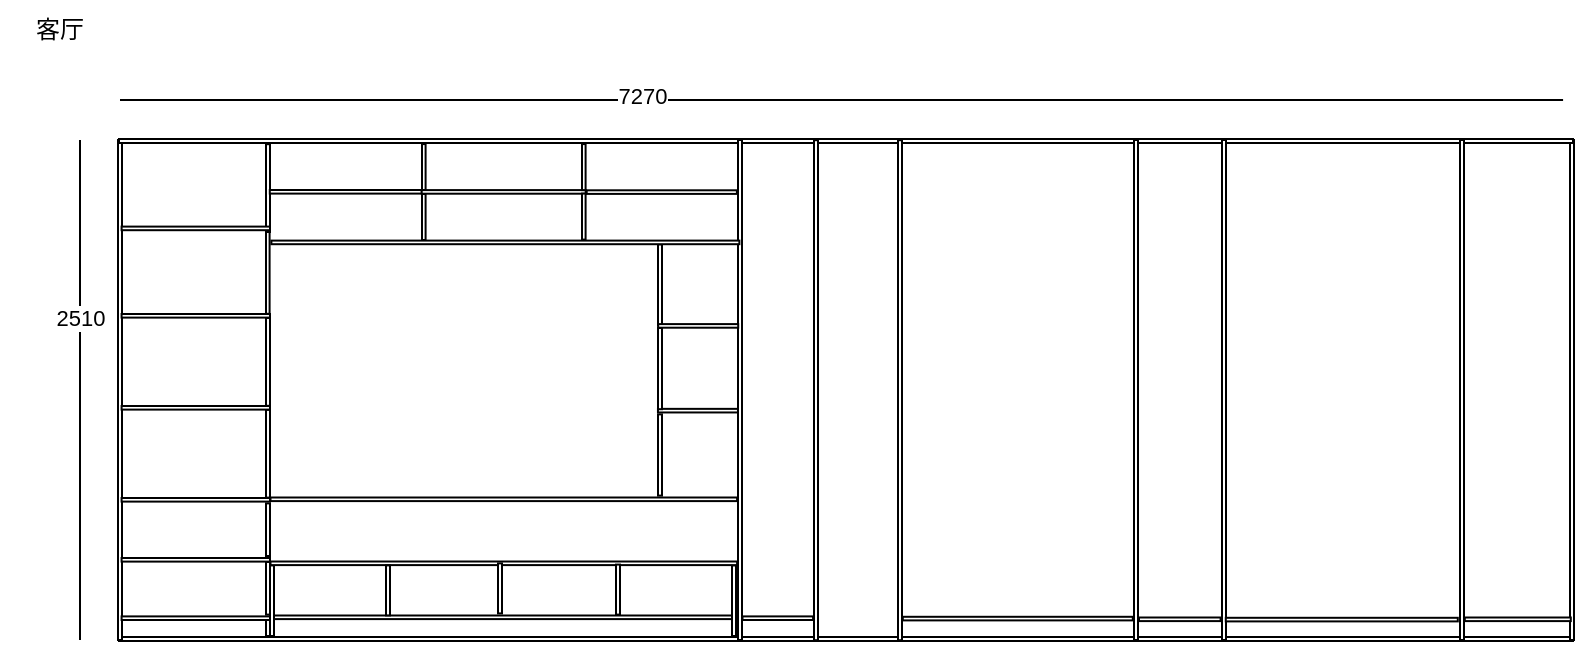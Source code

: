 <mxfile>
    <diagram id="WkoOyQL_onMO1ubSj4pm" name="第 1 页">
        <mxGraphModel dx="779" dy="1734" grid="1" gridSize="10" guides="1" tooltips="1" connect="1" arrows="1" fold="1" page="1" pageScale="1" pageWidth="827" pageHeight="1169" math="0" shadow="0">
            <root>
                <mxCell id="0"/>
                <mxCell id="1" parent="0"/>
                <mxCell id="10" value="" style="rounded=0;whiteSpace=wrap;html=1;rotation=90;movable=0;resizable=0;rotatable=0;deletable=0;editable=0;connectable=0;" vertex="1" parent="1">
                    <mxGeometry x="422" y="-74" width="2" height="727" as="geometry"/>
                </mxCell>
                <mxCell id="2" value="客厅" style="text;html=1;strokeColor=none;fillColor=none;align=center;verticalAlign=middle;whiteSpace=wrap;rounded=0;" vertex="1" parent="1">
                    <mxGeometry y="-30" width="60" height="30" as="geometry"/>
                </mxCell>
                <mxCell id="5" value="" style="rounded=0;whiteSpace=wrap;html=1;movable=0;resizable=0;rotatable=0;deletable=0;editable=0;connectable=0;" vertex="1" parent="1">
                    <mxGeometry x="59" y="40" width="2" height="250" as="geometry"/>
                </mxCell>
                <mxCell id="9" value="" style="rounded=0;whiteSpace=wrap;html=1;movable=0;resizable=0;rotatable=0;deletable=0;editable=0;connectable=0;" vertex="1" parent="1">
                    <mxGeometry x="785" y="40" width="2" height="250" as="geometry"/>
                </mxCell>
                <mxCell id="6" value="" style="rounded=0;whiteSpace=wrap;html=1;rotation=90;movable=0;resizable=0;rotatable=0;deletable=0;editable=0;connectable=0;" vertex="1" parent="1">
                    <mxGeometry x="422" y="-323" width="2" height="727" as="geometry"/>
                </mxCell>
                <mxCell id="13" value="" style="rounded=0;whiteSpace=wrap;html=1;rotation=90;movable=0;resizable=0;rotatable=0;deletable=0;editable=0;connectable=0;" vertex="1" parent="1">
                    <mxGeometry x="97" y="242" width="1.8" height="74.2" as="geometry"/>
                </mxCell>
                <mxCell id="15" value="" style="rounded=0;whiteSpace=wrap;html=1;rotation=-180;movable=0;resizable=0;rotatable=0;deletable=0;editable=0;connectable=0;" vertex="1" parent="1">
                    <mxGeometry x="133" y="280" width="2" height="8" as="geometry"/>
                </mxCell>
                <mxCell id="18" value="" style="rounded=0;whiteSpace=wrap;html=1;rotation=-180;movable=0;resizable=0;rotatable=0;deletable=0;editable=0;connectable=0;" vertex="1" parent="1">
                    <mxGeometry x="133" y="251" width="2" height="26.3" as="geometry"/>
                </mxCell>
                <mxCell id="19" value="" style="rounded=0;whiteSpace=wrap;html=1;rotation=-180;movable=0;resizable=0;rotatable=0;deletable=0;editable=0;connectable=0;" vertex="1" parent="1">
                    <mxGeometry x="133" y="221.7" width="2" height="26.3" as="geometry"/>
                </mxCell>
                <mxCell id="21" value="" style="rounded=0;whiteSpace=wrap;html=1;rotation=-180;movable=0;resizable=0;rotatable=0;deletable=0;editable=0;connectable=0;" vertex="1" parent="1">
                    <mxGeometry x="133" y="174.9" width="2" height="43.9" as="geometry"/>
                </mxCell>
                <mxCell id="22" value="" style="rounded=0;whiteSpace=wrap;html=1;rotation=-180;movable=0;resizable=0;rotatable=0;deletable=0;editable=0;connectable=0;" vertex="1" parent="1">
                    <mxGeometry x="133" y="129.0" width="2" height="43.9" as="geometry"/>
                </mxCell>
                <mxCell id="23" value="" style="rounded=0;whiteSpace=wrap;html=1;rotation=-180;movable=0;resizable=0;rotatable=0;deletable=0;editable=0;connectable=0;" vertex="1" parent="1">
                    <mxGeometry x="133" y="83.0" width="1.8" height="43.9" as="geometry"/>
                </mxCell>
                <mxCell id="24" value="" style="rounded=0;whiteSpace=wrap;html=1;rotation=-180;movable=0;resizable=0;rotatable=0;deletable=0;editable=0;connectable=0;" vertex="1" parent="1">
                    <mxGeometry x="133" y="42.1" width="2" height="43.9" as="geometry"/>
                </mxCell>
                <mxCell id="25" value="" style="rounded=0;whiteSpace=wrap;html=1;rotation=90;movable=0;resizable=0;rotatable=0;deletable=0;editable=0;connectable=0;" vertex="1" parent="1">
                    <mxGeometry x="97" y="212.8" width="1.8" height="74.2" as="geometry"/>
                </mxCell>
                <mxCell id="27" value="" style="rounded=0;whiteSpace=wrap;html=1;rotation=90;movable=0;resizable=0;rotatable=0;deletable=0;editable=0;connectable=0;" vertex="1" parent="1">
                    <mxGeometry x="97" y="182.8" width="1.8" height="74.2" as="geometry"/>
                </mxCell>
                <mxCell id="28" value="" style="rounded=0;whiteSpace=wrap;html=1;rotation=90;movable=0;resizable=0;rotatable=0;deletable=0;editable=0;connectable=0;" vertex="1" parent="1">
                    <mxGeometry x="97" y="136.8" width="1.8" height="74.2" as="geometry"/>
                </mxCell>
                <mxCell id="29" value="" style="rounded=0;whiteSpace=wrap;html=1;rotation=90;movable=0;resizable=0;rotatable=0;deletable=0;editable=0;connectable=0;" vertex="1" parent="1">
                    <mxGeometry x="97" y="90.8" width="1.8" height="74.2" as="geometry"/>
                </mxCell>
                <mxCell id="30" value="" style="rounded=0;whiteSpace=wrap;html=1;rotation=90;movable=0;resizable=0;rotatable=0;deletable=0;editable=0;connectable=0;" vertex="1" parent="1">
                    <mxGeometry x="97" y="47.1" width="1.8" height="74.2" as="geometry"/>
                </mxCell>
                <mxCell id="34" value="" style="endArrow=none;html=1;" edge="1" parent="1">
                    <mxGeometry width="50" height="50" relative="1" as="geometry">
                        <mxPoint x="40" y="290" as="sourcePoint"/>
                        <mxPoint x="40" y="40" as="targetPoint"/>
                    </mxGeometry>
                </mxCell>
                <mxCell id="35" value="2510" style="edgeLabel;html=1;align=center;verticalAlign=middle;resizable=0;points=[];" vertex="1" connectable="0" parent="34">
                    <mxGeometry x="0.323" y="2" relative="1" as="geometry">
                        <mxPoint x="2" y="4" as="offset"/>
                    </mxGeometry>
                </mxCell>
                <mxCell id="36" value="" style="endArrow=none;html=1;" edge="1" parent="1">
                    <mxGeometry width="50" height="50" relative="1" as="geometry">
                        <mxPoint x="60" y="20" as="sourcePoint"/>
                        <mxPoint x="781.538" y="20" as="targetPoint"/>
                    </mxGeometry>
                </mxCell>
                <mxCell id="37" value="7270" style="edgeLabel;html=1;align=center;verticalAlign=middle;resizable=0;points=[];" vertex="1" connectable="0" parent="36">
                    <mxGeometry x="-0.278" y="2" relative="1" as="geometry">
                        <mxPoint as="offset"/>
                    </mxGeometry>
                </mxCell>
                <mxCell id="38" value="" style="rounded=0;whiteSpace=wrap;html=1;rotation=90;movable=0;resizable=0;rotatable=0;deletable=0;editable=0;connectable=0;" vertex="1" parent="1">
                    <mxGeometry x="251" y="162" width="1.8" height="233.3" as="geometry"/>
                </mxCell>
                <mxCell id="40" value="" style="rounded=0;whiteSpace=wrap;html=1;movable=0;resizable=0;rotatable=0;deletable=0;editable=0;connectable=0;" vertex="1" parent="1">
                    <mxGeometry x="369" y="40" width="2" height="250" as="geometry"/>
                </mxCell>
                <mxCell id="41" value="" style="rounded=0;whiteSpace=wrap;html=1;rotation=90;movable=0;resizable=0;rotatable=0;deletable=0;editable=0;connectable=0;" vertex="1" parent="1">
                    <mxGeometry x="388" y="261.45" width="1.8" height="35.3" as="geometry"/>
                </mxCell>
                <mxCell id="43" value="" style="rounded=0;whiteSpace=wrap;html=1;movable=0;resizable=0;rotatable=0;deletable=0;editable=0;connectable=0;" vertex="1" parent="1">
                    <mxGeometry x="407" y="40.1" width="2" height="250" as="geometry"/>
                </mxCell>
                <mxCell id="44" value="" style="rounded=0;whiteSpace=wrap;html=1;movable=0;resizable=0;rotatable=0;deletable=0;editable=0;connectable=0;" vertex="1" parent="1">
                    <mxGeometry x="449" y="40.1" width="2" height="250" as="geometry"/>
                </mxCell>
                <mxCell id="47" value="" style="rounded=0;whiteSpace=wrap;html=1;rotation=90;movable=0;resizable=0;rotatable=0;deletable=0;editable=0;connectable=0;" vertex="1" parent="1">
                    <mxGeometry x="508" y="221.8" width="1.8" height="115" as="geometry"/>
                </mxCell>
                <mxCell id="48" value="" style="rounded=0;whiteSpace=wrap;html=1;movable=0;resizable=0;rotatable=0;deletable=0;editable=0;connectable=0;" vertex="1" parent="1">
                    <mxGeometry x="567" y="40" width="2" height="250" as="geometry"/>
                </mxCell>
                <mxCell id="49" value="" style="rounded=0;whiteSpace=wrap;html=1;rotation=90;movable=0;resizable=0;rotatable=0;deletable=0;editable=0;connectable=0;" vertex="1" parent="1">
                    <mxGeometry x="589" y="259.25" width="1.8" height="40.8" as="geometry"/>
                </mxCell>
                <mxCell id="50" value="" style="rounded=0;whiteSpace=wrap;html=1;movable=0;resizable=0;rotatable=0;deletable=0;editable=0;connectable=0;" vertex="1" parent="1">
                    <mxGeometry x="611" y="40" width="2" height="250" as="geometry"/>
                </mxCell>
                <mxCell id="51" value="" style="rounded=0;whiteSpace=wrap;html=1;rotation=90;movable=0;resizable=0;rotatable=0;deletable=0;editable=0;connectable=0;" vertex="1" parent="1">
                    <mxGeometry x="670" y="221.8" width="1.8" height="116" as="geometry"/>
                </mxCell>
                <mxCell id="52" value="" style="rounded=0;whiteSpace=wrap;html=1;movable=0;resizable=0;rotatable=0;deletable=0;editable=0;connectable=0;" vertex="1" parent="1">
                    <mxGeometry x="730" y="40" width="2" height="250" as="geometry"/>
                </mxCell>
                <mxCell id="53" value="" style="rounded=0;whiteSpace=wrap;html=1;rotation=90;movable=0;resizable=0;rotatable=0;deletable=0;editable=0;connectable=0;" vertex="1" parent="1">
                    <mxGeometry x="758" y="253.15" width="1.8" height="53" as="geometry"/>
                </mxCell>
                <mxCell id="54" value="" style="rounded=0;whiteSpace=wrap;html=1;rotation=-180;movable=0;resizable=0;rotatable=0;deletable=0;editable=0;connectable=0;" vertex="1" parent="1">
                    <mxGeometry x="135" y="252.7" width="2" height="35.3" as="geometry"/>
                </mxCell>
                <mxCell id="56" value="" style="rounded=0;whiteSpace=wrap;html=1;rotation=-180;movable=0;resizable=0;rotatable=0;deletable=0;editable=0;connectable=0;" vertex="1" parent="1">
                    <mxGeometry x="366" y="252.7" width="2" height="35.3" as="geometry"/>
                </mxCell>
                <mxCell id="57" value="" style="rounded=0;whiteSpace=wrap;html=1;rotation=90;movable=0;resizable=0;rotatable=0;deletable=0;editable=0;connectable=0;" vertex="1" parent="1">
                    <mxGeometry x="251" y="135" width="1.8" height="233.3" as="geometry"/>
                </mxCell>
                <mxCell id="59" value="" style="rounded=0;whiteSpace=wrap;html=1;rotation=-180;movable=0;resizable=0;rotatable=0;deletable=0;editable=0;connectable=0;" vertex="1" parent="1">
                    <mxGeometry x="193" y="252.7" width="2" height="25" as="geometry"/>
                </mxCell>
                <mxCell id="60" value="" style="rounded=0;whiteSpace=wrap;html=1;rotation=-180;movable=0;resizable=0;rotatable=0;deletable=0;editable=0;connectable=0;" vertex="1" parent="1">
                    <mxGeometry x="249" y="251.7" width="2" height="25" as="geometry"/>
                </mxCell>
                <mxCell id="62" value="" style="rounded=0;whiteSpace=wrap;html=1;rotation=-180;movable=0;resizable=0;rotatable=0;deletable=0;editable=0;connectable=0;" vertex="1" parent="1">
                    <mxGeometry x="308" y="252.3" width="2" height="25" as="geometry"/>
                </mxCell>
                <mxCell id="64" value="" style="rounded=0;whiteSpace=wrap;html=1;rotation=90;movable=0;resizable=0;rotatable=0;deletable=0;editable=0;connectable=0;" vertex="1" parent="1">
                    <mxGeometry x="251" y="103" width="1.8" height="233.3" as="geometry"/>
                </mxCell>
                <mxCell id="66" value="" style="rounded=0;whiteSpace=wrap;html=1;rotation=-180;movable=0;resizable=0;rotatable=0;deletable=0;editable=0;connectable=0;" vertex="1" parent="1">
                    <mxGeometry x="329" y="177.2" width="2" height="40.6" as="geometry"/>
                </mxCell>
                <mxCell id="68" value="" style="rounded=0;whiteSpace=wrap;html=1;rotation=90;movable=0;resizable=0;rotatable=0;deletable=0;editable=0;connectable=0;" vertex="1" parent="1">
                    <mxGeometry x="348.08" y="155.33" width="1.8" height="40" as="geometry"/>
                </mxCell>
                <mxCell id="69" value="" style="rounded=0;whiteSpace=wrap;html=1;rotation=-180;movable=0;resizable=0;rotatable=0;deletable=0;editable=0;connectable=0;" vertex="1" parent="1">
                    <mxGeometry x="329" y="134.0" width="2" height="40.6" as="geometry"/>
                </mxCell>
                <mxCell id="70" value="" style="rounded=0;whiteSpace=wrap;html=1;rotation=-180;movable=0;resizable=0;rotatable=0;deletable=0;editable=0;connectable=0;" vertex="1" parent="1">
                    <mxGeometry x="329" y="92.2" width="2" height="40.6" as="geometry"/>
                </mxCell>
                <mxCell id="71" value="" style="rounded=0;whiteSpace=wrap;html=1;rotation=90;movable=0;resizable=0;rotatable=0;deletable=0;editable=0;connectable=0;" vertex="1" parent="1">
                    <mxGeometry x="348.2" y="112.95" width="1.8" height="40" as="geometry"/>
                </mxCell>
                <mxCell id="72" value="" style="rounded=0;whiteSpace=wrap;html=1;rotation=90;movable=0;resizable=0;rotatable=0;deletable=0;editable=0;connectable=0;" vertex="1" parent="1">
                    <mxGeometry x="251.8" y="-25.8" width="1.8" height="234" as="geometry"/>
                </mxCell>
                <mxCell id="75" value="" style="rounded=0;whiteSpace=wrap;html=1;rotation=-180;movable=0;resizable=0;rotatable=0;deletable=0;editable=0;connectable=0;" vertex="1" parent="1">
                    <mxGeometry x="211" y="42.05" width="1.8" height="23" as="geometry"/>
                </mxCell>
                <mxCell id="76" value="" style="rounded=0;whiteSpace=wrap;html=1;rotation=-180;movable=0;resizable=0;rotatable=0;deletable=0;editable=0;connectable=0;" vertex="1" parent="1">
                    <mxGeometry x="211" y="67.0" width="1.8" height="23" as="geometry"/>
                </mxCell>
                <mxCell id="77" value="" style="rounded=0;whiteSpace=wrap;html=1;rotation=90;movable=0;resizable=0;rotatable=0;deletable=0;editable=0;connectable=0;" vertex="1" parent="1">
                    <mxGeometry x="172" y="27.9" width="1.8" height="76" as="geometry"/>
                </mxCell>
                <mxCell id="78" value="" style="rounded=0;whiteSpace=wrap;html=1;rotation=90;movable=0;resizable=0;rotatable=0;deletable=0;editable=0;connectable=0;" vertex="1" parent="1">
                    <mxGeometry x="250.95" y="24.95" width="1.8" height="82" as="geometry"/>
                </mxCell>
                <mxCell id="79" value="" style="rounded=0;whiteSpace=wrap;html=1;rotation=-180;movable=0;resizable=0;rotatable=0;deletable=0;editable=0;connectable=0;" vertex="1" parent="1">
                    <mxGeometry x="291" y="42.05" width="1.8" height="23" as="geometry"/>
                </mxCell>
                <mxCell id="80" value="" style="rounded=0;whiteSpace=wrap;html=1;rotation=-180;movable=0;resizable=0;rotatable=0;deletable=0;editable=0;connectable=0;" vertex="1" parent="1">
                    <mxGeometry x="291" y="66.8" width="1.8" height="23" as="geometry"/>
                </mxCell>
                <mxCell id="81" value="" style="rounded=0;whiteSpace=wrap;html=1;rotation=90;movable=0;resizable=0;rotatable=0;deletable=0;editable=0;connectable=0;" vertex="1" parent="1">
                    <mxGeometry x="330" y="28.5" width="1.8" height="75.1" as="geometry"/>
                </mxCell>
            </root>
        </mxGraphModel>
    </diagram>
</mxfile>